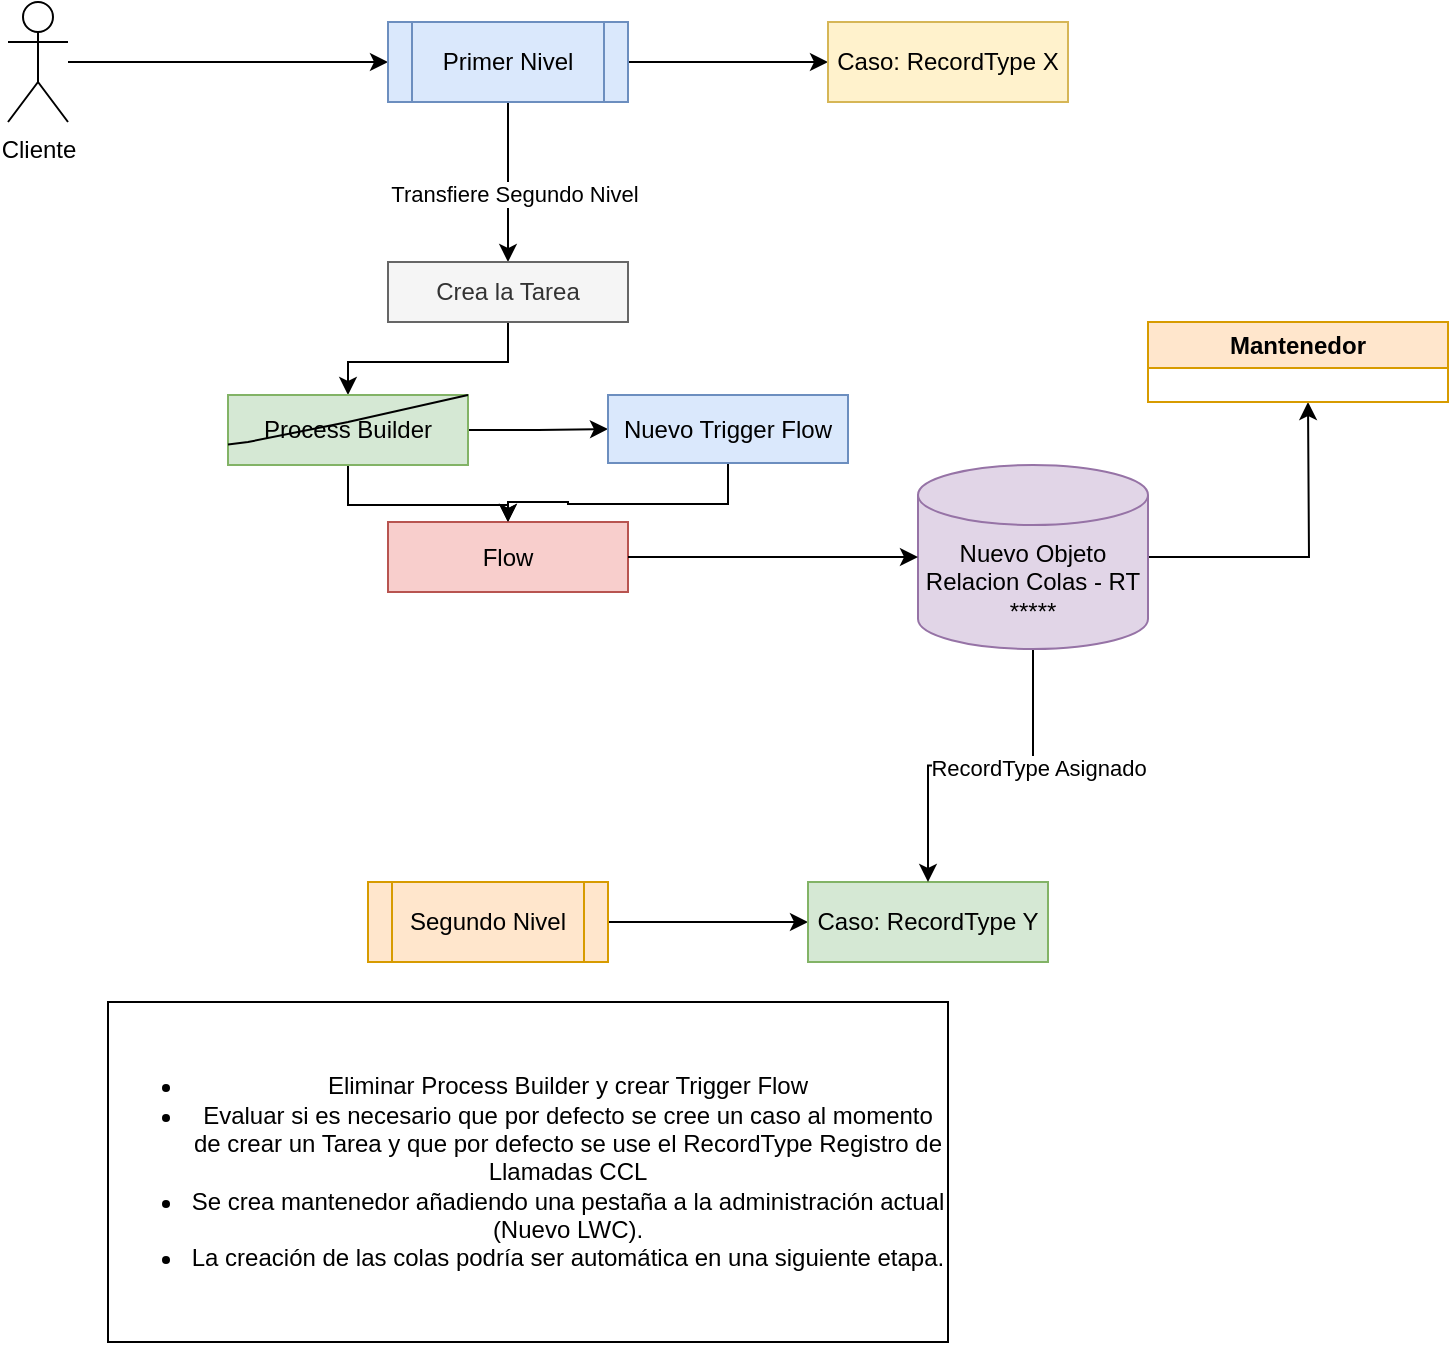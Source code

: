 <mxfile version="24.2.3" type="github">
  <diagram name="Página-1" id="21dMazKgDtN5A4R0uCIt">
    <mxGraphModel dx="792" dy="1104" grid="1" gridSize="10" guides="1" tooltips="1" connect="1" arrows="1" fold="1" page="1" pageScale="1" pageWidth="1169" pageHeight="827" math="0" shadow="0">
      <root>
        <mxCell id="0" />
        <mxCell id="1" parent="0" />
        <mxCell id="S1v9DRBgkolXMPgVoIUC-3" style="edgeStyle=orthogonalEdgeStyle;rounded=0;orthogonalLoop=1;jettySize=auto;html=1;" edge="1" parent="1" source="S1v9DRBgkolXMPgVoIUC-1" target="S1v9DRBgkolXMPgVoIUC-2">
          <mxGeometry relative="1" as="geometry" />
        </mxCell>
        <mxCell id="S1v9DRBgkolXMPgVoIUC-1" value="Cliente" style="shape=umlActor;verticalLabelPosition=bottom;verticalAlign=top;html=1;outlineConnect=0;" vertex="1" parent="1">
          <mxGeometry x="100" y="80" width="30" height="60" as="geometry" />
        </mxCell>
        <mxCell id="S1v9DRBgkolXMPgVoIUC-7" value="" style="edgeStyle=orthogonalEdgeStyle;rounded=0;orthogonalLoop=1;jettySize=auto;html=1;" edge="1" parent="1" source="S1v9DRBgkolXMPgVoIUC-2" target="S1v9DRBgkolXMPgVoIUC-6">
          <mxGeometry relative="1" as="geometry">
            <Array as="points">
              <mxPoint x="460" y="110" />
              <mxPoint x="460" y="110" />
            </Array>
          </mxGeometry>
        </mxCell>
        <mxCell id="S1v9DRBgkolXMPgVoIUC-12" style="edgeStyle=orthogonalEdgeStyle;rounded=0;orthogonalLoop=1;jettySize=auto;html=1;" edge="1" parent="1" source="S1v9DRBgkolXMPgVoIUC-2">
          <mxGeometry relative="1" as="geometry">
            <mxPoint x="350" y="210" as="targetPoint" />
          </mxGeometry>
        </mxCell>
        <mxCell id="S1v9DRBgkolXMPgVoIUC-13" value="Transfiere Segundo Nivel" style="edgeLabel;html=1;align=center;verticalAlign=middle;resizable=0;points=[];" vertex="1" connectable="0" parent="S1v9DRBgkolXMPgVoIUC-12">
          <mxGeometry x="0.155" y="2" relative="1" as="geometry">
            <mxPoint as="offset" />
          </mxGeometry>
        </mxCell>
        <mxCell id="S1v9DRBgkolXMPgVoIUC-2" value="Primer Nivel" style="shape=process;whiteSpace=wrap;html=1;backgroundOutline=1;fillColor=#dae8fc;strokeColor=#6c8ebf;" vertex="1" parent="1">
          <mxGeometry x="290" y="90" width="120" height="40" as="geometry" />
        </mxCell>
        <mxCell id="S1v9DRBgkolXMPgVoIUC-11" style="edgeStyle=orthogonalEdgeStyle;rounded=0;orthogonalLoop=1;jettySize=auto;html=1;entryX=0;entryY=0.5;entryDx=0;entryDy=0;" edge="1" parent="1" source="S1v9DRBgkolXMPgVoIUC-4" target="S1v9DRBgkolXMPgVoIUC-8">
          <mxGeometry relative="1" as="geometry" />
        </mxCell>
        <mxCell id="S1v9DRBgkolXMPgVoIUC-4" value="Segundo Nivel" style="shape=process;whiteSpace=wrap;html=1;backgroundOutline=1;fillColor=#ffe6cc;strokeColor=#d79b00;" vertex="1" parent="1">
          <mxGeometry x="280" y="520" width="120" height="40" as="geometry" />
        </mxCell>
        <mxCell id="S1v9DRBgkolXMPgVoIUC-6" value="Caso: RecordType X" style="whiteSpace=wrap;html=1;fillColor=#fff2cc;strokeColor=#d6b656;" vertex="1" parent="1">
          <mxGeometry x="510" y="90" width="120" height="40" as="geometry" />
        </mxCell>
        <mxCell id="S1v9DRBgkolXMPgVoIUC-8" value="Caso: RecordType Y" style="whiteSpace=wrap;html=1;fillColor=#d5e8d4;strokeColor=#82b366;" vertex="1" parent="1">
          <mxGeometry x="500" y="520" width="120" height="40" as="geometry" />
        </mxCell>
        <mxCell id="S1v9DRBgkolXMPgVoIUC-16" value="" style="edgeStyle=orthogonalEdgeStyle;rounded=0;orthogonalLoop=1;jettySize=auto;html=1;" edge="1" parent="1" source="S1v9DRBgkolXMPgVoIUC-14" target="S1v9DRBgkolXMPgVoIUC-15">
          <mxGeometry relative="1" as="geometry" />
        </mxCell>
        <mxCell id="S1v9DRBgkolXMPgVoIUC-14" value="Crea la Tarea" style="rounded=0;whiteSpace=wrap;html=1;fillColor=#f5f5f5;fontColor=#333333;strokeColor=#666666;" vertex="1" parent="1">
          <mxGeometry x="290" y="210" width="120" height="30" as="geometry" />
        </mxCell>
        <mxCell id="S1v9DRBgkolXMPgVoIUC-22" value="" style="edgeStyle=orthogonalEdgeStyle;rounded=0;orthogonalLoop=1;jettySize=auto;html=1;" edge="1" parent="1" source="S1v9DRBgkolXMPgVoIUC-15" target="S1v9DRBgkolXMPgVoIUC-21">
          <mxGeometry relative="1" as="geometry" />
        </mxCell>
        <mxCell id="S1v9DRBgkolXMPgVoIUC-41" value="" style="edgeStyle=orthogonalEdgeStyle;rounded=0;orthogonalLoop=1;jettySize=auto;html=1;" edge="1" parent="1" source="S1v9DRBgkolXMPgVoIUC-15" target="S1v9DRBgkolXMPgVoIUC-40">
          <mxGeometry relative="1" as="geometry" />
        </mxCell>
        <mxCell id="S1v9DRBgkolXMPgVoIUC-15" value="Process Builder" style="whiteSpace=wrap;html=1;rounded=0;fillColor=#d5e8d4;strokeColor=#82b366;" vertex="1" parent="1">
          <mxGeometry x="210" y="276.5" width="120" height="35" as="geometry" />
        </mxCell>
        <mxCell id="S1v9DRBgkolXMPgVoIUC-21" value="Flow" style="whiteSpace=wrap;html=1;rounded=0;fillColor=#f8cecc;strokeColor=#b85450;" vertex="1" parent="1">
          <mxGeometry x="290" y="340" width="120" height="35" as="geometry" />
        </mxCell>
        <mxCell id="S1v9DRBgkolXMPgVoIUC-26" style="edgeStyle=orthogonalEdgeStyle;rounded=0;orthogonalLoop=1;jettySize=auto;html=1;entryX=0.5;entryY=0;entryDx=0;entryDy=0;" edge="1" parent="1" source="S1v9DRBgkolXMPgVoIUC-24" target="S1v9DRBgkolXMPgVoIUC-8">
          <mxGeometry relative="1" as="geometry" />
        </mxCell>
        <mxCell id="S1v9DRBgkolXMPgVoIUC-27" value="RecordType Asignado" style="edgeLabel;html=1;align=center;verticalAlign=middle;resizable=0;points=[];" vertex="1" connectable="0" parent="S1v9DRBgkolXMPgVoIUC-26">
          <mxGeometry x="-0.316" y="2" relative="1" as="geometry">
            <mxPoint y="1" as="offset" />
          </mxGeometry>
        </mxCell>
        <mxCell id="S1v9DRBgkolXMPgVoIUC-34" style="edgeStyle=orthogonalEdgeStyle;rounded=0;orthogonalLoop=1;jettySize=auto;html=1;" edge="1" parent="1" source="S1v9DRBgkolXMPgVoIUC-24">
          <mxGeometry relative="1" as="geometry">
            <mxPoint x="750" y="280" as="targetPoint" />
          </mxGeometry>
        </mxCell>
        <mxCell id="S1v9DRBgkolXMPgVoIUC-24" value="Nuevo Objeto Relacion Colas - RT *****" style="shape=cylinder3;whiteSpace=wrap;html=1;boundedLbl=1;backgroundOutline=1;size=15;fillColor=#e1d5e7;strokeColor=#9673a6;" vertex="1" parent="1">
          <mxGeometry x="555" y="311.5" width="115" height="92" as="geometry" />
        </mxCell>
        <mxCell id="S1v9DRBgkolXMPgVoIUC-25" style="edgeStyle=orthogonalEdgeStyle;rounded=0;orthogonalLoop=1;jettySize=auto;html=1;entryX=0;entryY=0.5;entryDx=0;entryDy=0;entryPerimeter=0;" edge="1" parent="1" source="S1v9DRBgkolXMPgVoIUC-21" target="S1v9DRBgkolXMPgVoIUC-24">
          <mxGeometry relative="1" as="geometry" />
        </mxCell>
        <mxCell id="S1v9DRBgkolXMPgVoIUC-31" value="&lt;ul&gt;&lt;li&gt;Eliminar Process Builder y crear Trigger Flow&lt;/li&gt;&lt;li&gt;Evaluar si es necesario que por defecto se cree un caso al momento de crear un Tarea y que por defecto se use el RecordType Registro de Llamadas CCL&lt;/li&gt;&lt;li&gt;Se crea mantenedor añadiendo una pestaña a la administración actual (Nuevo LWC).&lt;/li&gt;&lt;li&gt;La creación de las colas podría ser automática en una siguiente etapa.&lt;/li&gt;&lt;/ul&gt;" style="rounded=0;whiteSpace=wrap;html=1;" vertex="1" parent="1">
          <mxGeometry x="150" y="580" width="420" height="170" as="geometry" />
        </mxCell>
        <mxCell id="S1v9DRBgkolXMPgVoIUC-39" value="Mantenedor" style="swimlane;whiteSpace=wrap;html=1;fillColor=#ffe6cc;strokeColor=#d79b00;" vertex="1" parent="1">
          <mxGeometry x="670" y="240" width="150" height="40" as="geometry" />
        </mxCell>
        <mxCell id="S1v9DRBgkolXMPgVoIUC-43" style="edgeStyle=orthogonalEdgeStyle;rounded=0;orthogonalLoop=1;jettySize=auto;html=1;" edge="1" parent="1" source="S1v9DRBgkolXMPgVoIUC-40" target="S1v9DRBgkolXMPgVoIUC-21">
          <mxGeometry relative="1" as="geometry">
            <Array as="points">
              <mxPoint x="460" y="331" />
              <mxPoint x="380" y="331" />
              <mxPoint x="380" y="330" />
              <mxPoint x="350" y="330" />
            </Array>
          </mxGeometry>
        </mxCell>
        <mxCell id="S1v9DRBgkolXMPgVoIUC-40" value="Nuevo Trigger Flow" style="whiteSpace=wrap;html=1;fillColor=#dae8fc;strokeColor=#6c8ebf;rounded=0;" vertex="1" parent="1">
          <mxGeometry x="400" y="276.5" width="120" height="34" as="geometry" />
        </mxCell>
        <mxCell id="S1v9DRBgkolXMPgVoIUC-42" value="" style="endArrow=none;html=1;rounded=0;entryX=1;entryY=0;entryDx=0;entryDy=0;" edge="1" parent="1" source="S1v9DRBgkolXMPgVoIUC-15" target="S1v9DRBgkolXMPgVoIUC-15">
          <mxGeometry width="50" height="50" relative="1" as="geometry">
            <mxPoint x="320" y="280" as="sourcePoint" />
            <mxPoint x="310" y="283.6" as="targetPoint" />
            <Array as="points">
              <mxPoint x="220" y="300" />
              <mxPoint x="270" y="290" />
            </Array>
          </mxGeometry>
        </mxCell>
      </root>
    </mxGraphModel>
  </diagram>
</mxfile>
